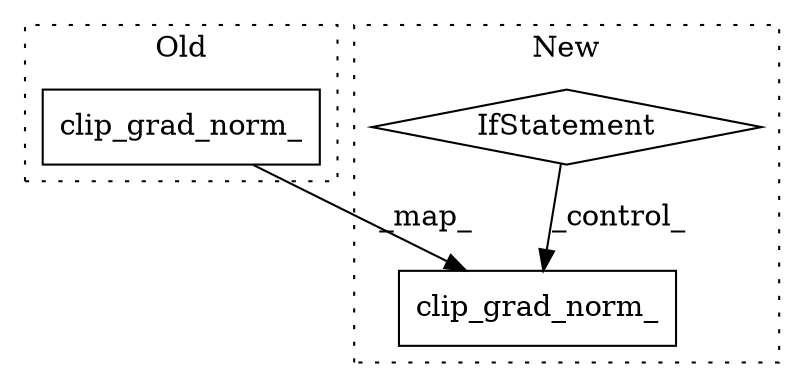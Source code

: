 digraph G {
subgraph cluster0 {
1 [label="clip_grad_norm_" a="32" s="6187,6236" l="16,1" shape="box"];
label = "Old";
style="dotted";
}
subgraph cluster1 {
2 [label="clip_grad_norm_" a="32" s="6331,6380" l="16,1" shape="box"];
3 [label="IfStatement" a="25" s="6244,6304" l="4,2" shape="diamond"];
label = "New";
style="dotted";
}
1 -> 2 [label="_map_"];
3 -> 2 [label="_control_"];
}